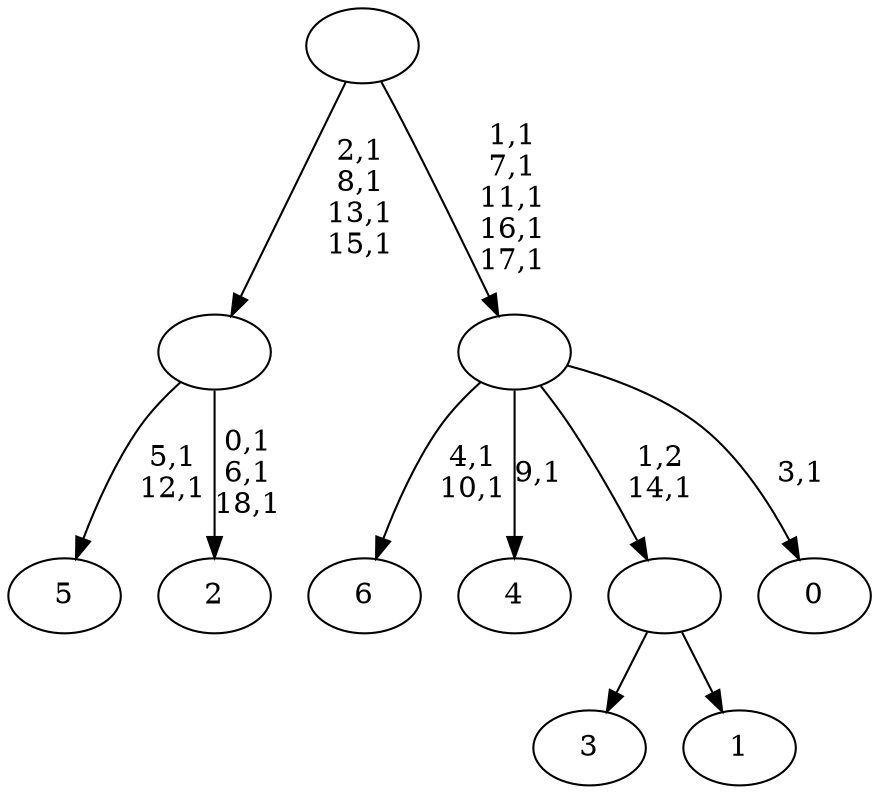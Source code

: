 digraph T {
	26 [label="6"]
	23 [label="5"]
	20 [label="4"]
	18 [label="3"]
	17 [label="2"]
	13 [label=""]
	9 [label="1"]
	8 [label=""]
	7 [label="0"]
	5 [label=""]
	0 [label=""]
	13 -> 17 [label="0,1\n6,1\n18,1"]
	13 -> 23 [label="5,1\n12,1"]
	8 -> 18 [label=""]
	8 -> 9 [label=""]
	5 -> 7 [label="3,1"]
	5 -> 20 [label="9,1"]
	5 -> 26 [label="4,1\n10,1"]
	5 -> 8 [label="1,2\n14,1"]
	0 -> 5 [label="1,1\n7,1\n11,1\n16,1\n17,1"]
	0 -> 13 [label="2,1\n8,1\n13,1\n15,1"]
}
